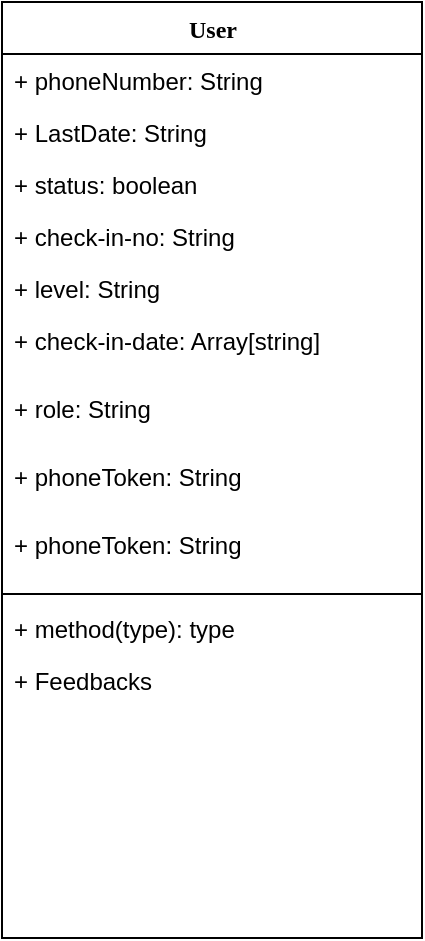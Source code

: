 <mxfile version="14.9.4" type="github">
  <diagram id="lUdVYWXdnTRO3RgsZD_Y" name="Page-1">
    <mxGraphModel dx="1185" dy="615" grid="1" gridSize="10" guides="1" tooltips="1" connect="1" arrows="1" fold="1" page="1" pageScale="1" pageWidth="850" pageHeight="1100" math="0" shadow="0">
      <root>
        <mxCell id="0" />
        <mxCell id="1" parent="0" />
        <mxCell id="rCvpR9fvvfQFQ7dnOpYS-3" value="User&lt;br&gt;" style="swimlane;html=1;fontStyle=1;align=center;verticalAlign=top;childLayout=stackLayout;horizontal=1;startSize=26;horizontalStack=0;resizeParent=1;resizeLast=0;collapsible=1;marginBottom=0;swimlaneFillColor=#ffffff;rounded=0;shadow=0;comic=0;labelBackgroundColor=none;strokeWidth=1;fillColor=none;fontFamily=Verdana;fontSize=12" vertex="1" parent="1">
          <mxGeometry x="320" y="60" width="210" height="468" as="geometry" />
        </mxCell>
        <mxCell id="rCvpR9fvvfQFQ7dnOpYS-4" value="+ phoneNumber: String" style="text;html=1;strokeColor=none;fillColor=none;align=left;verticalAlign=top;spacingLeft=4;spacingRight=4;whiteSpace=wrap;overflow=hidden;rotatable=0;points=[[0,0.5],[1,0.5]];portConstraint=eastwest;" vertex="1" parent="rCvpR9fvvfQFQ7dnOpYS-3">
          <mxGeometry y="26" width="210" height="26" as="geometry" />
        </mxCell>
        <mxCell id="rCvpR9fvvfQFQ7dnOpYS-5" value="+ LastDate: String" style="text;html=1;strokeColor=none;fillColor=none;align=left;verticalAlign=top;spacingLeft=4;spacingRight=4;whiteSpace=wrap;overflow=hidden;rotatable=0;points=[[0,0.5],[1,0.5]];portConstraint=eastwest;" vertex="1" parent="rCvpR9fvvfQFQ7dnOpYS-3">
          <mxGeometry y="52" width="210" height="26" as="geometry" />
        </mxCell>
        <mxCell id="rCvpR9fvvfQFQ7dnOpYS-6" value="+ status: boolean" style="text;html=1;strokeColor=none;fillColor=none;align=left;verticalAlign=top;spacingLeft=4;spacingRight=4;whiteSpace=wrap;overflow=hidden;rotatable=0;points=[[0,0.5],[1,0.5]];portConstraint=eastwest;" vertex="1" parent="rCvpR9fvvfQFQ7dnOpYS-3">
          <mxGeometry y="78" width="210" height="26" as="geometry" />
        </mxCell>
        <mxCell id="rCvpR9fvvfQFQ7dnOpYS-7" value="+ check-in-no: String" style="text;html=1;strokeColor=none;fillColor=none;align=left;verticalAlign=top;spacingLeft=4;spacingRight=4;whiteSpace=wrap;overflow=hidden;rotatable=0;points=[[0,0.5],[1,0.5]];portConstraint=eastwest;" vertex="1" parent="rCvpR9fvvfQFQ7dnOpYS-3">
          <mxGeometry y="104" width="210" height="26" as="geometry" />
        </mxCell>
        <mxCell id="rCvpR9fvvfQFQ7dnOpYS-8" value="+ level: String" style="text;html=1;strokeColor=none;fillColor=none;align=left;verticalAlign=top;spacingLeft=4;spacingRight=4;whiteSpace=wrap;overflow=hidden;rotatable=0;points=[[0,0.5],[1,0.5]];portConstraint=eastwest;" vertex="1" parent="rCvpR9fvvfQFQ7dnOpYS-3">
          <mxGeometry y="130" width="210" height="26" as="geometry" />
        </mxCell>
        <mxCell id="rCvpR9fvvfQFQ7dnOpYS-9" value="+ check-in-date: Array[string]" style="text;html=1;strokeColor=none;fillColor=none;align=left;verticalAlign=top;spacingLeft=4;spacingRight=4;whiteSpace=wrap;overflow=hidden;rotatable=0;points=[[0,0.5],[1,0.5]];portConstraint=eastwest;" vertex="1" parent="rCvpR9fvvfQFQ7dnOpYS-3">
          <mxGeometry y="156" width="210" height="34" as="geometry" />
        </mxCell>
        <mxCell id="rCvpR9fvvfQFQ7dnOpYS-16" value="+ role: String" style="text;html=1;strokeColor=none;fillColor=none;align=left;verticalAlign=top;spacingLeft=4;spacingRight=4;whiteSpace=wrap;overflow=hidden;rotatable=0;points=[[0,0.5],[1,0.5]];portConstraint=eastwest;" vertex="1" parent="rCvpR9fvvfQFQ7dnOpYS-3">
          <mxGeometry y="190" width="210" height="34" as="geometry" />
        </mxCell>
        <mxCell id="rCvpR9fvvfQFQ7dnOpYS-17" value="+ phoneToken: String&lt;br&gt;" style="text;html=1;strokeColor=none;fillColor=none;align=left;verticalAlign=top;spacingLeft=4;spacingRight=4;whiteSpace=wrap;overflow=hidden;rotatable=0;points=[[0,0.5],[1,0.5]];portConstraint=eastwest;" vertex="1" parent="rCvpR9fvvfQFQ7dnOpYS-3">
          <mxGeometry y="224" width="210" height="34" as="geometry" />
        </mxCell>
        <mxCell id="rCvpR9fvvfQFQ7dnOpYS-18" value="+ phoneToken: String&lt;br&gt;" style="text;html=1;strokeColor=none;fillColor=none;align=left;verticalAlign=top;spacingLeft=4;spacingRight=4;whiteSpace=wrap;overflow=hidden;rotatable=0;points=[[0,0.5],[1,0.5]];portConstraint=eastwest;" vertex="1" parent="rCvpR9fvvfQFQ7dnOpYS-3">
          <mxGeometry y="258" width="210" height="34" as="geometry" />
        </mxCell>
        <mxCell id="rCvpR9fvvfQFQ7dnOpYS-10" value="" style="line;html=1;strokeWidth=1;fillColor=none;align=left;verticalAlign=middle;spacingTop=-1;spacingLeft=3;spacingRight=3;rotatable=0;labelPosition=right;points=[];portConstraint=eastwest;" vertex="1" parent="rCvpR9fvvfQFQ7dnOpYS-3">
          <mxGeometry y="292" width="210" height="8" as="geometry" />
        </mxCell>
        <mxCell id="rCvpR9fvvfQFQ7dnOpYS-12" value="+ method(type): type" style="text;html=1;strokeColor=none;fillColor=none;align=left;verticalAlign=top;spacingLeft=4;spacingRight=4;whiteSpace=wrap;overflow=hidden;rotatable=0;points=[[0,0.5],[1,0.5]];portConstraint=eastwest;" vertex="1" parent="rCvpR9fvvfQFQ7dnOpYS-3">
          <mxGeometry y="300" width="210" height="26" as="geometry" />
        </mxCell>
        <mxCell id="rCvpR9fvvfQFQ7dnOpYS-11" value="+ Feedbacks&lt;br&gt;" style="text;html=1;strokeColor=none;fillColor=none;align=left;verticalAlign=top;spacingLeft=4;spacingRight=4;whiteSpace=wrap;overflow=hidden;rotatable=0;points=[[0,0.5],[1,0.5]];portConstraint=eastwest;" vertex="1" parent="rCvpR9fvvfQFQ7dnOpYS-3">
          <mxGeometry y="326" width="210" height="26" as="geometry" />
        </mxCell>
      </root>
    </mxGraphModel>
  </diagram>
</mxfile>
